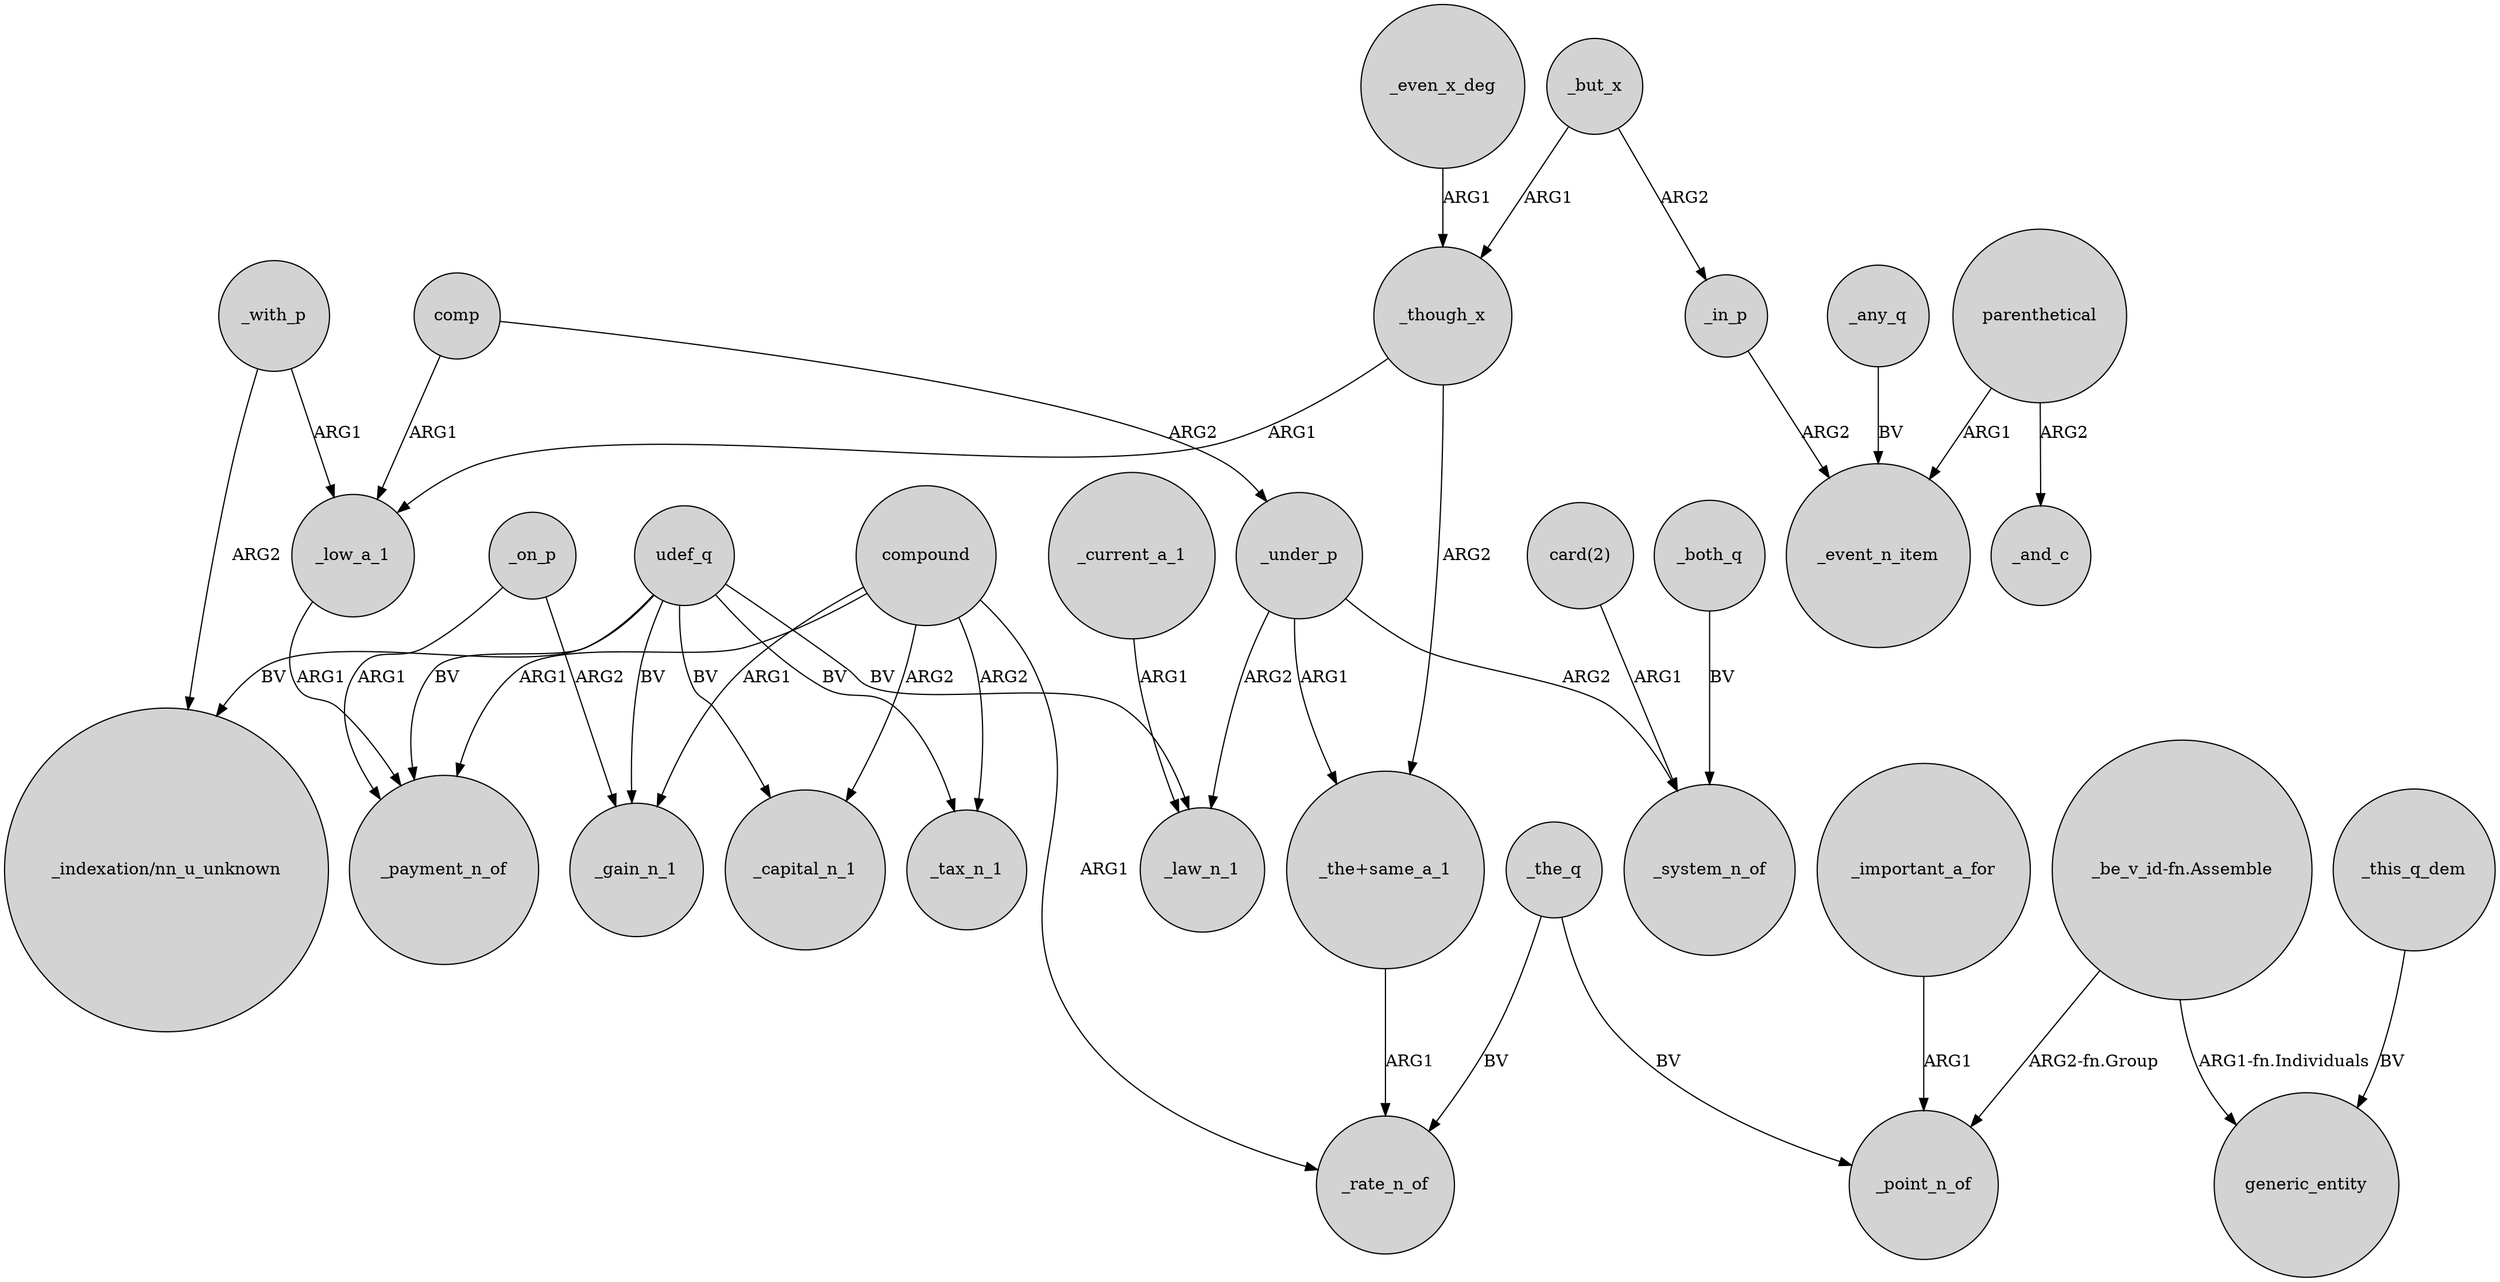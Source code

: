 digraph {
	node [shape=circle style=filled]
	_on_p -> _gain_n_1 [label=ARG2]
	"card(2)" -> _system_n_of [label=ARG1]
	_both_q -> _system_n_of [label=BV]
	_with_p -> _low_a_1 [label=ARG1]
	comp -> _low_a_1 [label=ARG1]
	_but_x -> _though_x [label=ARG1]
	parenthetical -> _event_n_item [label=ARG1]
	_on_p -> _payment_n_of [label=ARG1]
	udef_q -> _tax_n_1 [label=BV]
	_the_q -> _point_n_of [label=BV]
	_though_x -> _low_a_1 [label=ARG1]
	_under_p -> _law_n_1 [label=ARG2]
	"_be_v_id-fn.Assemble" -> _point_n_of [label="ARG2-fn.Group"]
	compound -> _rate_n_of [label=ARG1]
	_under_p -> "_the+same_a_1" [label=ARG1]
	parenthetical -> _and_c [label=ARG2]
	_the_q -> _rate_n_of [label=BV]
	_though_x -> "_the+same_a_1" [label=ARG2]
	_this_q_dem -> generic_entity [label=BV]
	"_the+same_a_1" -> _rate_n_of [label=ARG1]
	_any_q -> _event_n_item [label=BV]
	udef_q -> _capital_n_1 [label=BV]
	_with_p -> "_indexation/nn_u_unknown" [label=ARG2]
	compound -> _tax_n_1 [label=ARG2]
	_in_p -> _event_n_item [label=ARG2]
	_low_a_1 -> _payment_n_of [label=ARG1]
	_under_p -> _system_n_of [label=ARG2]
	udef_q -> _payment_n_of [label=BV]
	_current_a_1 -> _law_n_1 [label=ARG1]
	udef_q -> "_indexation/nn_u_unknown" [label=BV]
	"_be_v_id-fn.Assemble" -> generic_entity [label="ARG1-fn.Individuals"]
	compound -> _capital_n_1 [label=ARG2]
	comp -> _under_p [label=ARG2]
	compound -> _gain_n_1 [label=ARG1]
	_even_x_deg -> _though_x [label=ARG1]
	udef_q -> _law_n_1 [label=BV]
	compound -> _payment_n_of [label=ARG1]
	_but_x -> _in_p [label=ARG2]
	_important_a_for -> _point_n_of [label=ARG1]
	udef_q -> _gain_n_1 [label=BV]
}
